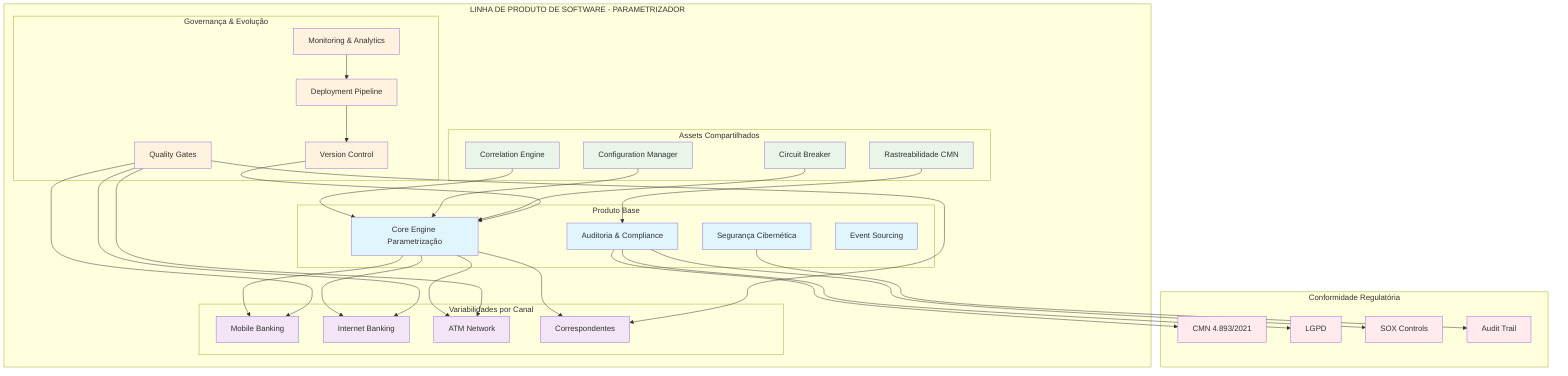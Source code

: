graph TB
    subgraph "LINHA DE PRODUTO DE SOFTWARE - PARAMETRIZADOR"
        subgraph "Produto Base"
            PB1[Core Engine Parametrização]
            PB2[Auditoria & Compliance]
            PB3[Segurança Cibernética]
            PB4[Event Sourcing]
        end
        
        subgraph "Variabilidades por Canal"
            V1[Mobile Banking]
            V2[Internet Banking] 
            V3[ATM Network]
            V4[Correspondentes]
        end
        
        subgraph "Assets Compartilhados"
            AC1[Correlation Engine]
            AC2[Rastreabilidade CMN]
            AC3[Configuration Manager]
            AC4[Circuit Breaker]
        end
        
        subgraph "Governança & Evolução"
            G1[Version Control]
            G2[Quality Gates]
            G3[Deployment Pipeline]
            G4[Monitoring & Analytics]
        end
    end
    
    subgraph "Conformidade Regulatória"
        CR1[CMN 4.893/2021]
        CR2[LGPD]
        CR3[SOX Controls]
        CR4[Audit Trail]
    end
    
    PB1 --> V1
    PB1 --> V2
    PB1 --> V3
    PB1 --> V4
    
    AC1 --> PB1
    AC2 --> PB2
    AC3 --> PB1
    AC4 --> PB1
    
    G1 --> PB1
    G2 --> V1
    G2 --> V2  
    G2 --> V3
    G2 --> V4
    G3 --> G1
    G4 --> G3
    
    PB2 --> CR1
    PB2 --> CR2
    PB2 --> CR3
    PB3 --> CR4
    
    classDef produto fill:#e1f5fe
    classDef variabilidade fill:#f3e5f5
    classDef asset fill:#e8f5e8
    classDef governanca fill:#fff3e0
    classDef compliance fill:#ffebee
    
    class PB1,PB2,PB3,PB4 produto
    class V1,V2,V3,V4 variabilidade
    class AC1,AC2,AC3,AC4 asset
    class G1,G2,G3,G4 governanca
    class CR1,CR2,CR3,CR4 compliance